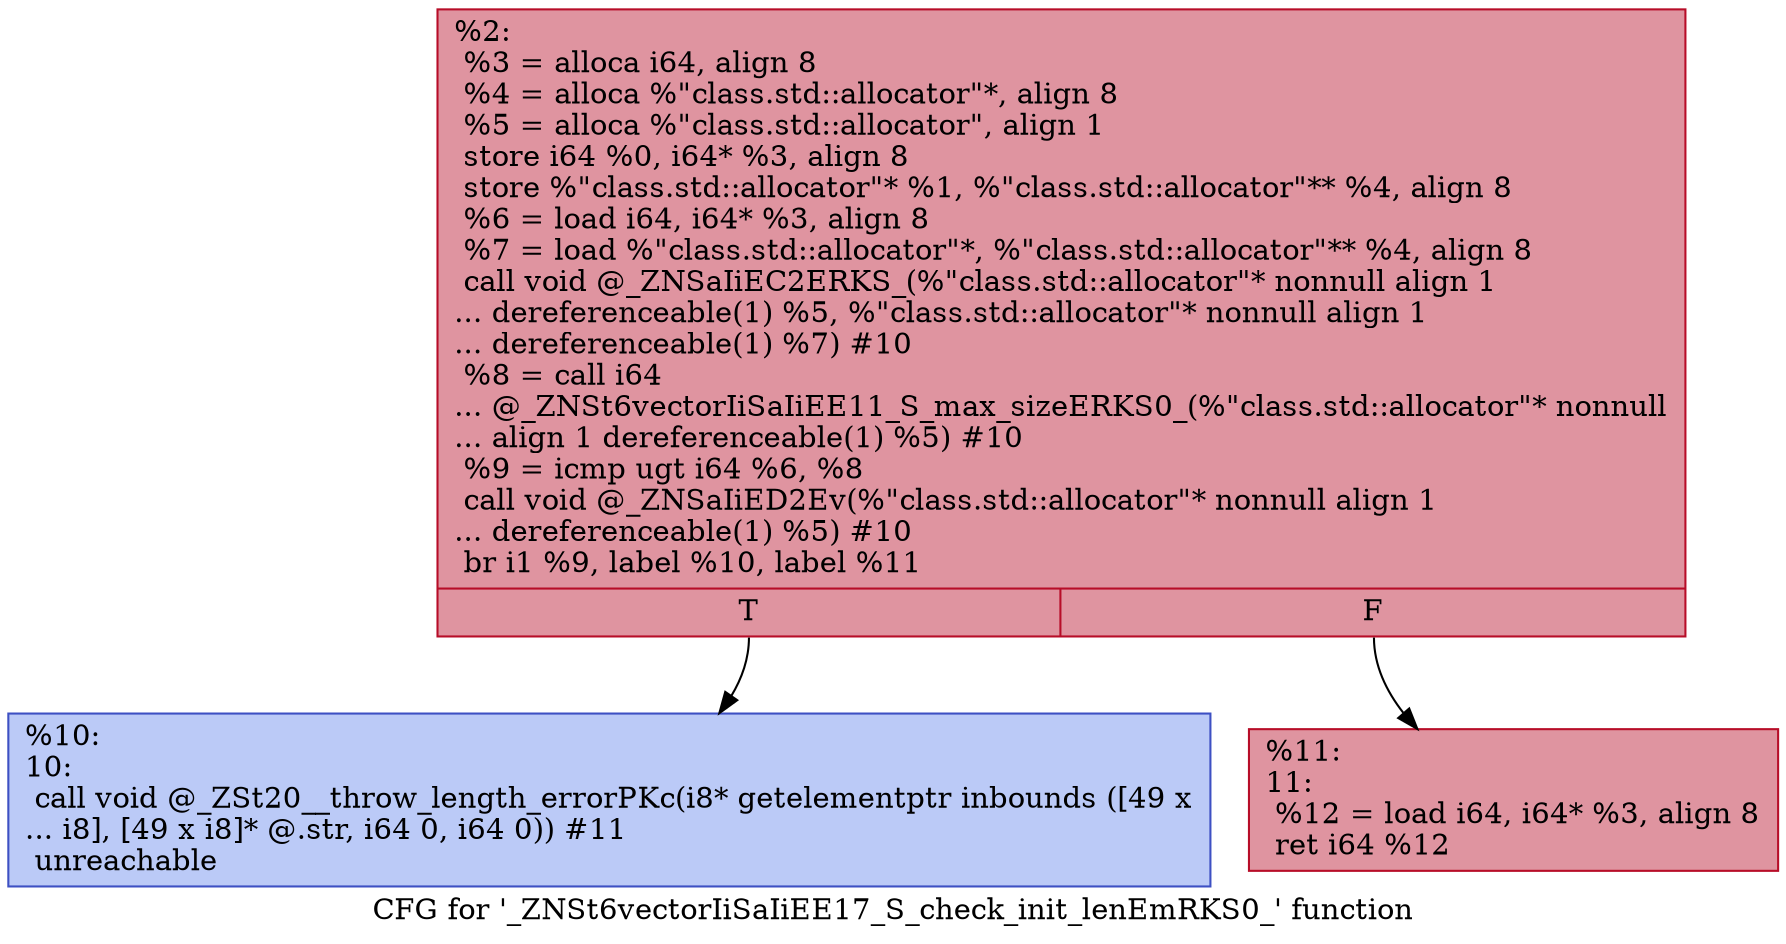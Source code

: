 digraph "CFG for '_ZNSt6vectorIiSaIiEE17_S_check_init_lenEmRKS0_' function" {
	label="CFG for '_ZNSt6vectorIiSaIiEE17_S_check_init_lenEmRKS0_' function";

	Node0x558bbab63960 [shape=record,color="#b70d28ff", style=filled, fillcolor="#b70d2870",label="{%2:\l  %3 = alloca i64, align 8\l  %4 = alloca %\"class.std::allocator\"*, align 8\l  %5 = alloca %\"class.std::allocator\", align 1\l  store i64 %0, i64* %3, align 8\l  store %\"class.std::allocator\"* %1, %\"class.std::allocator\"** %4, align 8\l  %6 = load i64, i64* %3, align 8\l  %7 = load %\"class.std::allocator\"*, %\"class.std::allocator\"** %4, align 8\l  call void @_ZNSaIiEC2ERKS_(%\"class.std::allocator\"* nonnull align 1\l... dereferenceable(1) %5, %\"class.std::allocator\"* nonnull align 1\l... dereferenceable(1) %7) #10\l  %8 = call i64\l... @_ZNSt6vectorIiSaIiEE11_S_max_sizeERKS0_(%\"class.std::allocator\"* nonnull\l... align 1 dereferenceable(1) %5) #10\l  %9 = icmp ugt i64 %6, %8\l  call void @_ZNSaIiED2Ev(%\"class.std::allocator\"* nonnull align 1\l... dereferenceable(1) %5) #10\l  br i1 %9, label %10, label %11\l|{<s0>T|<s1>F}}"];
	Node0x558bbab63960:s0 -> Node0x558bbab64170;
	Node0x558bbab63960:s1 -> Node0x558bbab641c0;
	Node0x558bbab64170 [shape=record,color="#3d50c3ff", style=filled, fillcolor="#6687ed70",label="{%10:\l10:                                               \l  call void @_ZSt20__throw_length_errorPKc(i8* getelementptr inbounds ([49 x\l... i8], [49 x i8]* @.str, i64 0, i64 0)) #11\l  unreachable\l}"];
	Node0x558bbab641c0 [shape=record,color="#b70d28ff", style=filled, fillcolor="#b70d2870",label="{%11:\l11:                                               \l  %12 = load i64, i64* %3, align 8\l  ret i64 %12\l}"];
}
